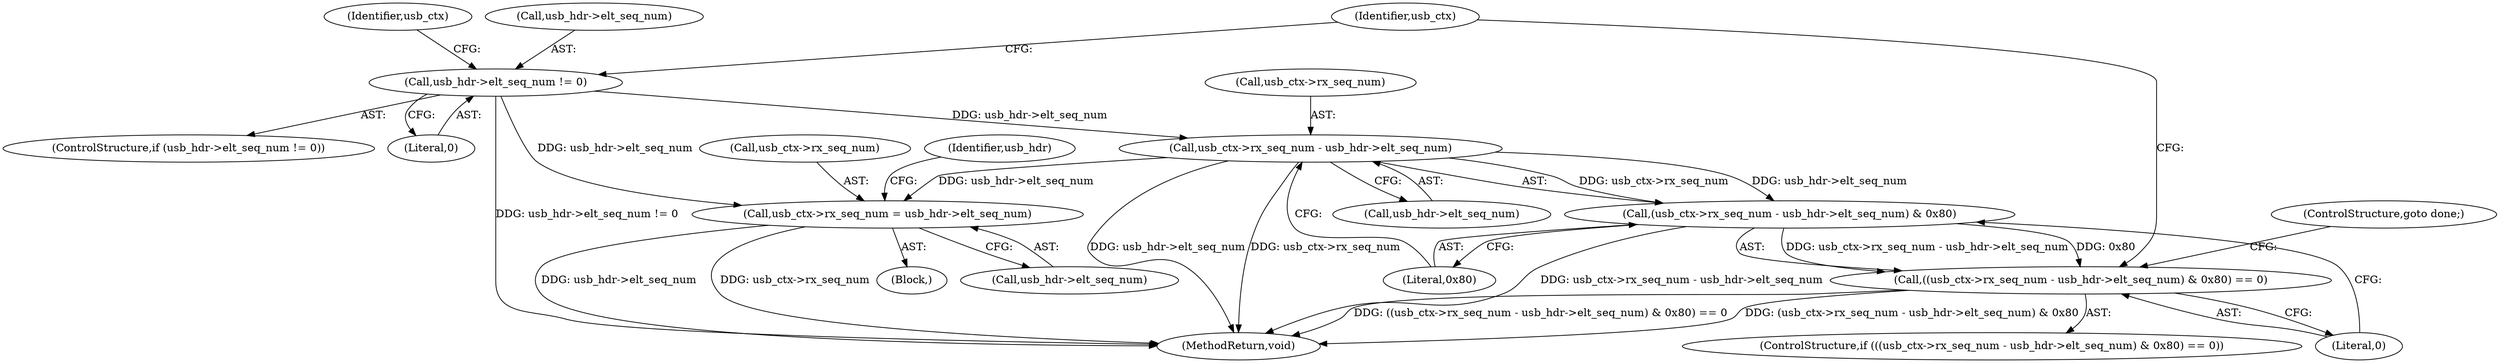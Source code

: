 digraph "0_linux_d114b9fe78c8d6fc6e70808c2092aa307c36dc8e@pointer" {
"1000163" [label="(Call,usb_ctx->rx_seq_num - usb_hdr->elt_seq_num)"];
"1000154" [label="(Call,usb_hdr->elt_seq_num != 0)"];
"1000162" [label="(Call,(usb_ctx->rx_seq_num - usb_hdr->elt_seq_num) & 0x80)"];
"1000161" [label="(Call,((usb_ctx->rx_seq_num - usb_hdr->elt_seq_num) & 0x80) == 0)"];
"1000173" [label="(Call,usb_ctx->rx_seq_num = usb_hdr->elt_seq_num)"];
"1000155" [label="(Call,usb_hdr->elt_seq_num)"];
"1000174" [label="(Call,usb_ctx->rx_seq_num)"];
"1000335" [label="(MethodReturn,void)"];
"1000173" [label="(Call,usb_ctx->rx_seq_num = usb_hdr->elt_seq_num)"];
"1000167" [label="(Call,usb_hdr->elt_seq_num)"];
"1000158" [label="(Literal,0)"];
"1000161" [label="(Call,((usb_ctx->rx_seq_num - usb_hdr->elt_seq_num) & 0x80) == 0)"];
"1000164" [label="(Call,usb_ctx->rx_seq_num)"];
"1000175" [label="(Identifier,usb_ctx)"];
"1000162" [label="(Call,(usb_ctx->rx_seq_num - usb_hdr->elt_seq_num) & 0x80)"];
"1000172" [label="(ControlStructure,goto done;)"];
"1000153" [label="(ControlStructure,if (usb_hdr->elt_seq_num != 0))"];
"1000160" [label="(ControlStructure,if (((usb_ctx->rx_seq_num - usb_hdr->elt_seq_num) & 0x80) == 0))"];
"1000106" [label="(Block,)"];
"1000165" [label="(Identifier,usb_ctx)"];
"1000163" [label="(Call,usb_ctx->rx_seq_num - usb_hdr->elt_seq_num)"];
"1000170" [label="(Literal,0x80)"];
"1000177" [label="(Call,usb_hdr->elt_seq_num)"];
"1000182" [label="(Identifier,usb_hdr)"];
"1000154" [label="(Call,usb_hdr->elt_seq_num != 0)"];
"1000171" [label="(Literal,0)"];
"1000163" -> "1000162"  [label="AST: "];
"1000163" -> "1000167"  [label="CFG: "];
"1000164" -> "1000163"  [label="AST: "];
"1000167" -> "1000163"  [label="AST: "];
"1000170" -> "1000163"  [label="CFG: "];
"1000163" -> "1000335"  [label="DDG: usb_ctx->rx_seq_num"];
"1000163" -> "1000335"  [label="DDG: usb_hdr->elt_seq_num"];
"1000163" -> "1000162"  [label="DDG: usb_ctx->rx_seq_num"];
"1000163" -> "1000162"  [label="DDG: usb_hdr->elt_seq_num"];
"1000154" -> "1000163"  [label="DDG: usb_hdr->elt_seq_num"];
"1000163" -> "1000173"  [label="DDG: usb_hdr->elt_seq_num"];
"1000154" -> "1000153"  [label="AST: "];
"1000154" -> "1000158"  [label="CFG: "];
"1000155" -> "1000154"  [label="AST: "];
"1000158" -> "1000154"  [label="AST: "];
"1000165" -> "1000154"  [label="CFG: "];
"1000175" -> "1000154"  [label="CFG: "];
"1000154" -> "1000335"  [label="DDG: usb_hdr->elt_seq_num != 0"];
"1000154" -> "1000173"  [label="DDG: usb_hdr->elt_seq_num"];
"1000162" -> "1000161"  [label="AST: "];
"1000162" -> "1000170"  [label="CFG: "];
"1000170" -> "1000162"  [label="AST: "];
"1000171" -> "1000162"  [label="CFG: "];
"1000162" -> "1000335"  [label="DDG: usb_ctx->rx_seq_num - usb_hdr->elt_seq_num"];
"1000162" -> "1000161"  [label="DDG: usb_ctx->rx_seq_num - usb_hdr->elt_seq_num"];
"1000162" -> "1000161"  [label="DDG: 0x80"];
"1000161" -> "1000160"  [label="AST: "];
"1000161" -> "1000171"  [label="CFG: "];
"1000171" -> "1000161"  [label="AST: "];
"1000172" -> "1000161"  [label="CFG: "];
"1000175" -> "1000161"  [label="CFG: "];
"1000161" -> "1000335"  [label="DDG: (usb_ctx->rx_seq_num - usb_hdr->elt_seq_num) & 0x80"];
"1000161" -> "1000335"  [label="DDG: ((usb_ctx->rx_seq_num - usb_hdr->elt_seq_num) & 0x80) == 0"];
"1000173" -> "1000106"  [label="AST: "];
"1000173" -> "1000177"  [label="CFG: "];
"1000174" -> "1000173"  [label="AST: "];
"1000177" -> "1000173"  [label="AST: "];
"1000182" -> "1000173"  [label="CFG: "];
"1000173" -> "1000335"  [label="DDG: usb_hdr->elt_seq_num"];
"1000173" -> "1000335"  [label="DDG: usb_ctx->rx_seq_num"];
}
